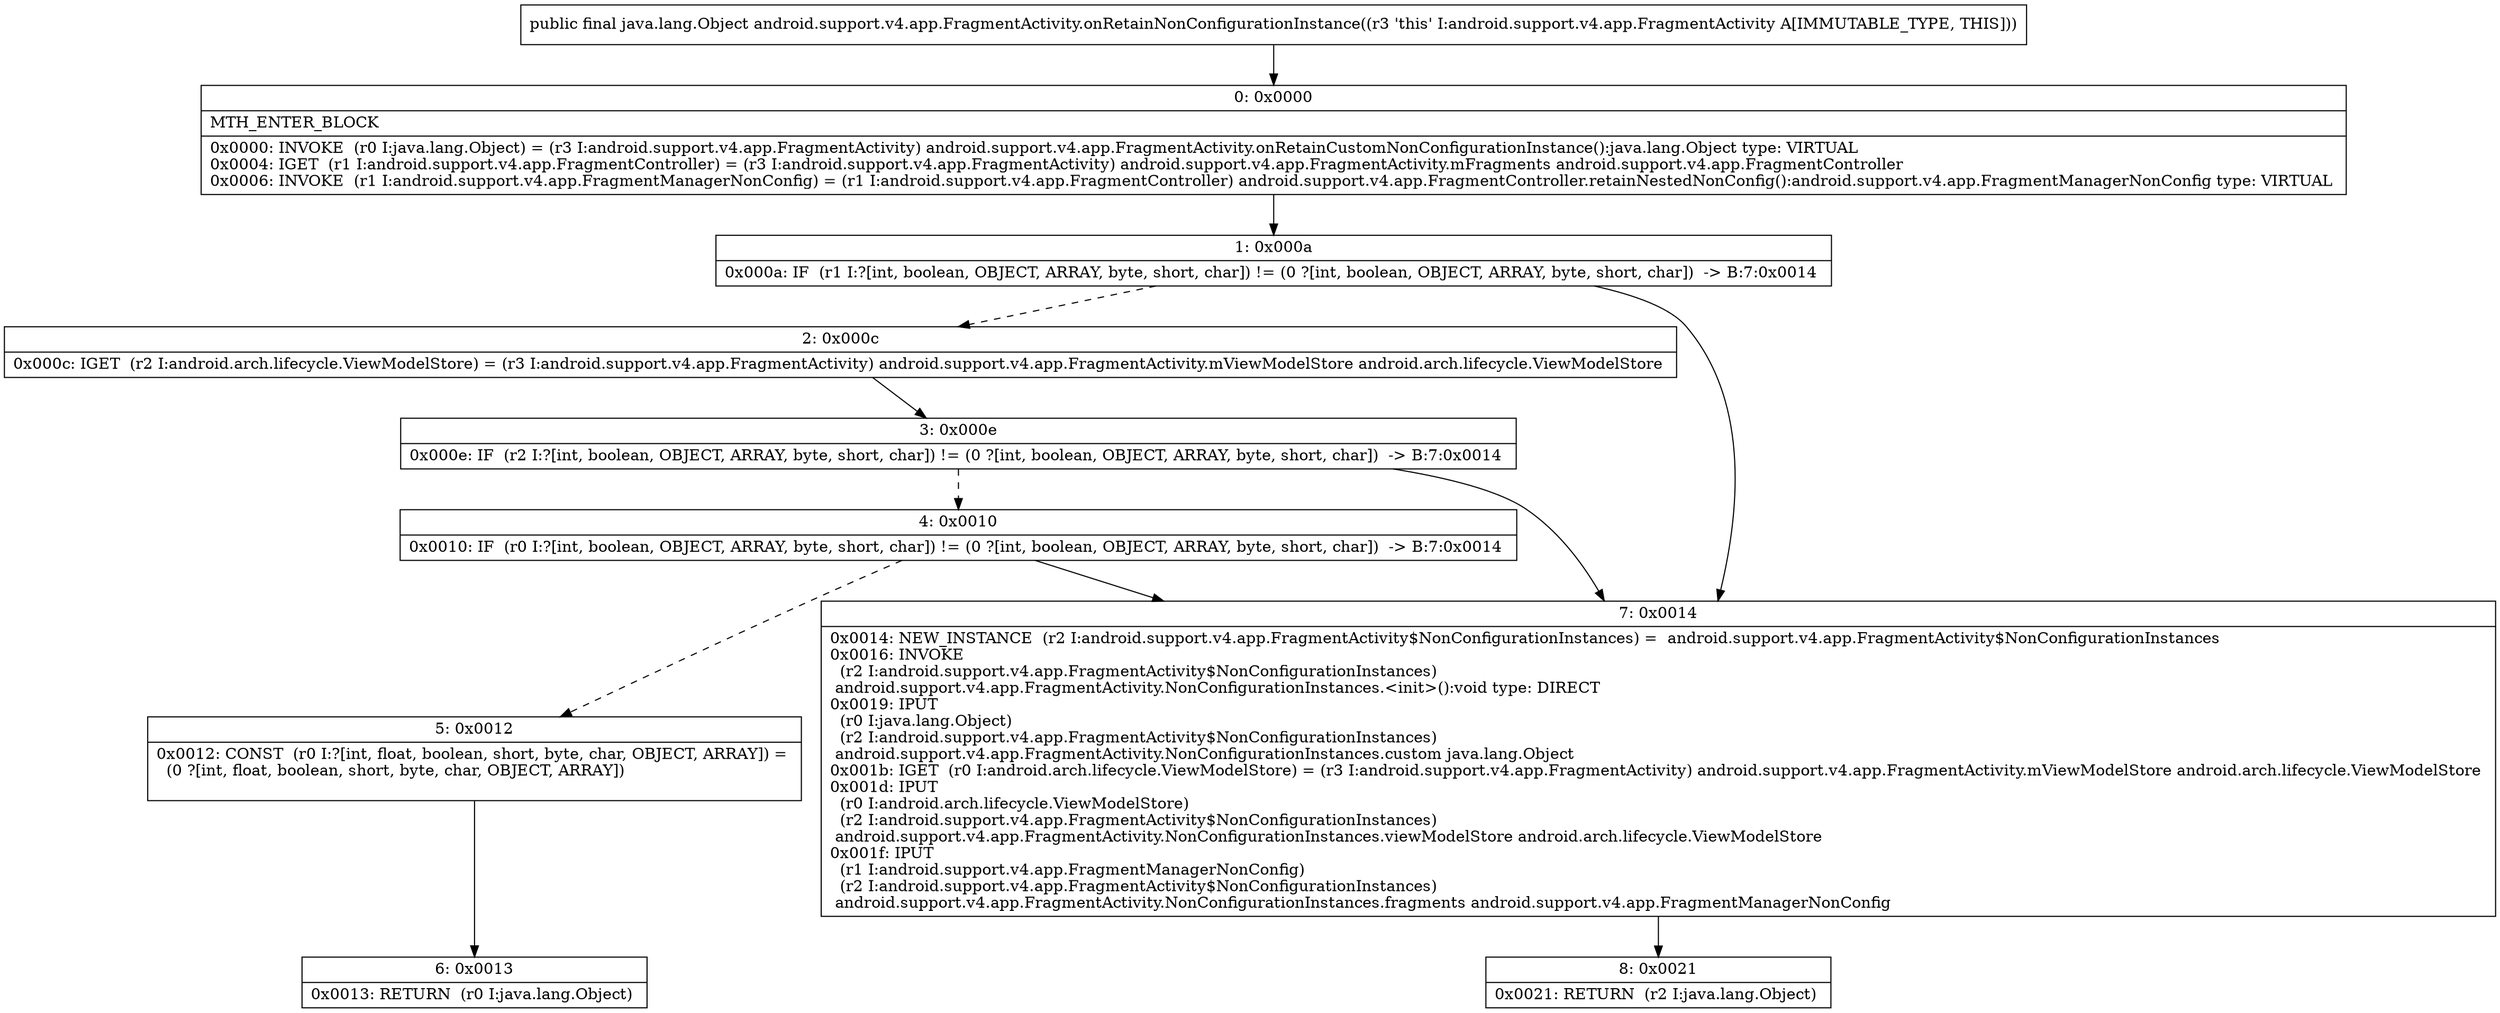 digraph "CFG forandroid.support.v4.app.FragmentActivity.onRetainNonConfigurationInstance()Ljava\/lang\/Object;" {
Node_0 [shape=record,label="{0\:\ 0x0000|MTH_ENTER_BLOCK\l|0x0000: INVOKE  (r0 I:java.lang.Object) = (r3 I:android.support.v4.app.FragmentActivity) android.support.v4.app.FragmentActivity.onRetainCustomNonConfigurationInstance():java.lang.Object type: VIRTUAL \l0x0004: IGET  (r1 I:android.support.v4.app.FragmentController) = (r3 I:android.support.v4.app.FragmentActivity) android.support.v4.app.FragmentActivity.mFragments android.support.v4.app.FragmentController \l0x0006: INVOKE  (r1 I:android.support.v4.app.FragmentManagerNonConfig) = (r1 I:android.support.v4.app.FragmentController) android.support.v4.app.FragmentController.retainNestedNonConfig():android.support.v4.app.FragmentManagerNonConfig type: VIRTUAL \l}"];
Node_1 [shape=record,label="{1\:\ 0x000a|0x000a: IF  (r1 I:?[int, boolean, OBJECT, ARRAY, byte, short, char]) != (0 ?[int, boolean, OBJECT, ARRAY, byte, short, char])  \-\> B:7:0x0014 \l}"];
Node_2 [shape=record,label="{2\:\ 0x000c|0x000c: IGET  (r2 I:android.arch.lifecycle.ViewModelStore) = (r3 I:android.support.v4.app.FragmentActivity) android.support.v4.app.FragmentActivity.mViewModelStore android.arch.lifecycle.ViewModelStore \l}"];
Node_3 [shape=record,label="{3\:\ 0x000e|0x000e: IF  (r2 I:?[int, boolean, OBJECT, ARRAY, byte, short, char]) != (0 ?[int, boolean, OBJECT, ARRAY, byte, short, char])  \-\> B:7:0x0014 \l}"];
Node_4 [shape=record,label="{4\:\ 0x0010|0x0010: IF  (r0 I:?[int, boolean, OBJECT, ARRAY, byte, short, char]) != (0 ?[int, boolean, OBJECT, ARRAY, byte, short, char])  \-\> B:7:0x0014 \l}"];
Node_5 [shape=record,label="{5\:\ 0x0012|0x0012: CONST  (r0 I:?[int, float, boolean, short, byte, char, OBJECT, ARRAY]) = \l  (0 ?[int, float, boolean, short, byte, char, OBJECT, ARRAY])\l \l}"];
Node_6 [shape=record,label="{6\:\ 0x0013|0x0013: RETURN  (r0 I:java.lang.Object) \l}"];
Node_7 [shape=record,label="{7\:\ 0x0014|0x0014: NEW_INSTANCE  (r2 I:android.support.v4.app.FragmentActivity$NonConfigurationInstances) =  android.support.v4.app.FragmentActivity$NonConfigurationInstances \l0x0016: INVOKE  \l  (r2 I:android.support.v4.app.FragmentActivity$NonConfigurationInstances)\l android.support.v4.app.FragmentActivity.NonConfigurationInstances.\<init\>():void type: DIRECT \l0x0019: IPUT  \l  (r0 I:java.lang.Object)\l  (r2 I:android.support.v4.app.FragmentActivity$NonConfigurationInstances)\l android.support.v4.app.FragmentActivity.NonConfigurationInstances.custom java.lang.Object \l0x001b: IGET  (r0 I:android.arch.lifecycle.ViewModelStore) = (r3 I:android.support.v4.app.FragmentActivity) android.support.v4.app.FragmentActivity.mViewModelStore android.arch.lifecycle.ViewModelStore \l0x001d: IPUT  \l  (r0 I:android.arch.lifecycle.ViewModelStore)\l  (r2 I:android.support.v4.app.FragmentActivity$NonConfigurationInstances)\l android.support.v4.app.FragmentActivity.NonConfigurationInstances.viewModelStore android.arch.lifecycle.ViewModelStore \l0x001f: IPUT  \l  (r1 I:android.support.v4.app.FragmentManagerNonConfig)\l  (r2 I:android.support.v4.app.FragmentActivity$NonConfigurationInstances)\l android.support.v4.app.FragmentActivity.NonConfigurationInstances.fragments android.support.v4.app.FragmentManagerNonConfig \l}"];
Node_8 [shape=record,label="{8\:\ 0x0021|0x0021: RETURN  (r2 I:java.lang.Object) \l}"];
MethodNode[shape=record,label="{public final java.lang.Object android.support.v4.app.FragmentActivity.onRetainNonConfigurationInstance((r3 'this' I:android.support.v4.app.FragmentActivity A[IMMUTABLE_TYPE, THIS])) }"];
MethodNode -> Node_0;
Node_0 -> Node_1;
Node_1 -> Node_2[style=dashed];
Node_1 -> Node_7;
Node_2 -> Node_3;
Node_3 -> Node_4[style=dashed];
Node_3 -> Node_7;
Node_4 -> Node_5[style=dashed];
Node_4 -> Node_7;
Node_5 -> Node_6;
Node_7 -> Node_8;
}

